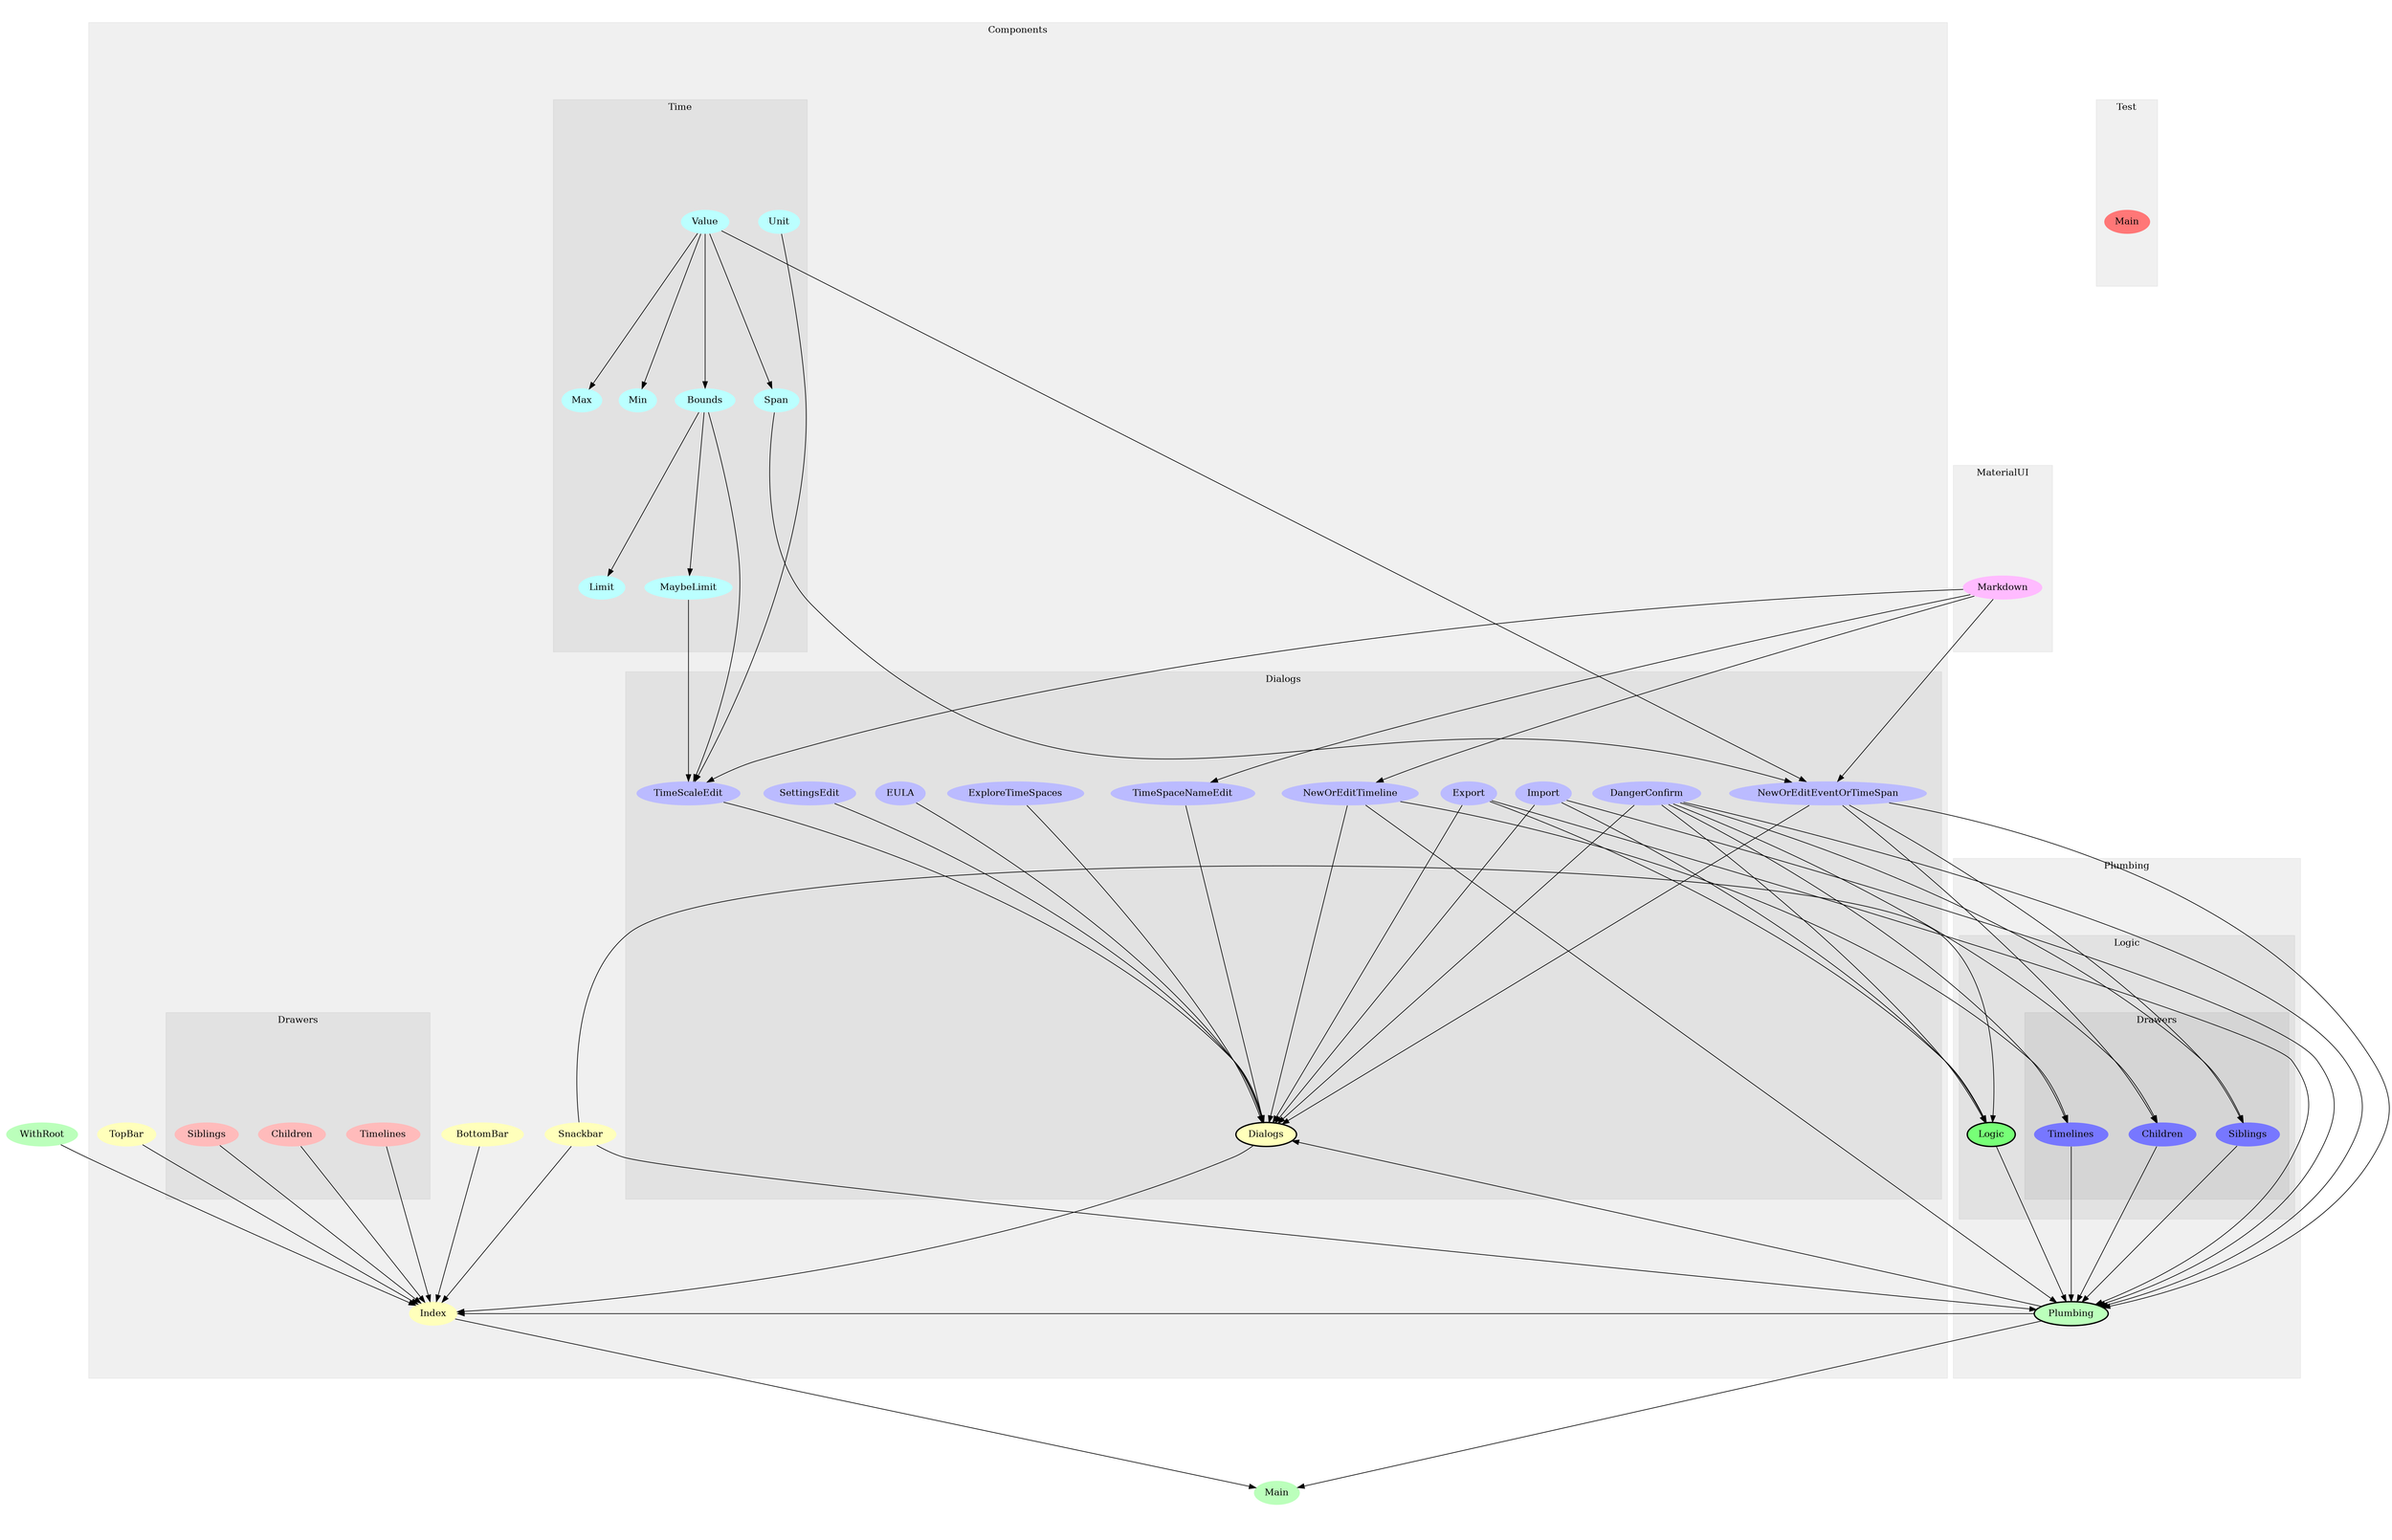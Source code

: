 digraph Modules {
size="48,32";
ratio="fill";
u4[label="WithRoot",style="filled",fillcolor="#bbffbb",penwidth="0"];
u32[label="Main",style="filled",fillcolor="#bbffbb",penwidth="0"];
subgraph cluster_0 {
label="Components";
color="#0000000F";
style="filled";
u17[label="TopBar",style="filled",fillcolor="#ffffbb",penwidth="0"];
u18[label="Snackbar",style="filled",fillcolor="#ffffbb",penwidth="0"];
u19[label="Index",style="filled",fillcolor="#ffffbb",penwidth="0"];
u30[label="BottomBar",style="filled",fillcolor="#ffffbb",penwidth="0"];
subgraph cluster_1 {
label="Dialogs";
color="#0000000F";
style="filled";
u31[label="Dialogs",style="filled,bold",fillcolor="#ffffbb"];
u20[label="ExploreTimeSpaces",style="filled",fillcolor="#bbbbff",penwidth="0"];
u21[label="NewOrEditTimeline",style="filled",fillcolor="#bbbbff",penwidth="0"];
u22[label="EULA",style="filled",fillcolor="#bbbbff",penwidth="0"];
u23[label="SettingsEdit",style="filled",fillcolor="#bbbbff",penwidth="0"];
u24[label="TimeSpaceNameEdit",style="filled",fillcolor="#bbbbff",penwidth="0"];
u25[label="Export",style="filled",fillcolor="#bbbbff",penwidth="0"];
u26[label="Import",style="filled",fillcolor="#bbbbff",penwidth="0"];
u27[label="DangerConfirm",style="filled",fillcolor="#bbbbff",penwidth="0"];
u28[label="TimeScaleEdit",style="filled",fillcolor="#bbbbff",penwidth="0"];
u29[label="NewOrEditEventOrTimeSpan",style="filled",fillcolor="#bbbbff",penwidth="0"];

}
subgraph cluster_2 {
label="Drawers";
color="#0000000F";
style="filled";
u14[label="Children",style="filled",fillcolor="#ffbbbb",penwidth="0"];
u15[label="Siblings",style="filled",fillcolor="#ffbbbb",penwidth="0"];
u16[label="Timelines",style="filled",fillcolor="#ffbbbb",penwidth="0"];

}
subgraph cluster_3 {
label="Time";
color="#0000000F";
style="filled";
u6[label="Unit",style="filled",fillcolor="#bbffff",penwidth="0"];
u7[label="Span",style="filled",fillcolor="#bbffff",penwidth="0"];
u8[label="MaybeLimit",style="filled",fillcolor="#bbffff",penwidth="0"];
u9[label="Value",style="filled",fillcolor="#bbffff",penwidth="0"];
u10[label="Bounds",style="filled",fillcolor="#bbffff",penwidth="0"];
u11[label="Limit",style="filled",fillcolor="#bbffff",penwidth="0"];
u12[label="Max",style="filled",fillcolor="#bbffff",penwidth="0"];
u13[label="Min",style="filled",fillcolor="#bbffff",penwidth="0"];

}

}
subgraph cluster_4 {
label="MaterialUI";
color="#0000000F";
style="filled";
u5[label="Markdown",style="filled",fillcolor="#ffbbff",penwidth="0"];

}
subgraph cluster_5 {
label="Plumbing";
color="#0000000F";
style="filled";
u33[label="Plumbing",style="filled,bold",fillcolor="#bbffbb"];
subgraph cluster_6 {
label="Logic";
color="#0000000F";
style="filled";
u3[label="Logic",style="filled,bold",fillcolor="#77ff77"];
subgraph cluster_7 {
label="Drawers";
color="#0000000F";
style="filled";
u0[label="Children",style="filled",fillcolor="#7777ff",penwidth="0"];
u1[label="Siblings",style="filled",fillcolor="#7777ff",penwidth="0"];
u2[label="Timelines",style="filled",fillcolor="#7777ff",penwidth="0"];

}

}

}
subgraph cluster_8 {
label="Test";
color="#0000000F";
style="filled";
u34[label="Main",style="filled",fillcolor="#ff7777",penwidth="0"];

}
u27 -> u0;
u29 -> u0;
u27 -> u1;
u29 -> u1;
u21 -> u2;
u27 -> u2;
u18 -> u3;
u25 -> u3;
u26 -> u3;
u27 -> u3;
u9 -> u7;
u10 -> u8;
u9 -> u10;
u10 -> u11;
u9 -> u12;
u9 -> u13;
u4 -> u19;
u14 -> u19;
u15 -> u19;
u16 -> u19;
u17 -> u19;
u18 -> u19;
u30 -> u19;
u31 -> u19;
u33 -> u19;
u5 -> u21;
u5 -> u24;
u5 -> u28;
u6 -> u28;
u8 -> u28;
u10 -> u28;
u5 -> u29;
u7 -> u29;
u9 -> u29;
u20 -> u31;
u21 -> u31;
u22 -> u31;
u23 -> u31;
u24 -> u31;
u25 -> u31;
u26 -> u31;
u27 -> u31;
u28 -> u31;
u29 -> u31;
u33 -> u31;
u19 -> u32;
u33 -> u32;
u0 -> u33;
u1 -> u33;
u2 -> u33;
u3 -> u33;
u18 -> u33;
u21 -> u33;
u25 -> u33;
u26 -> u33;
u27 -> u33;
u29 -> u33;

}
